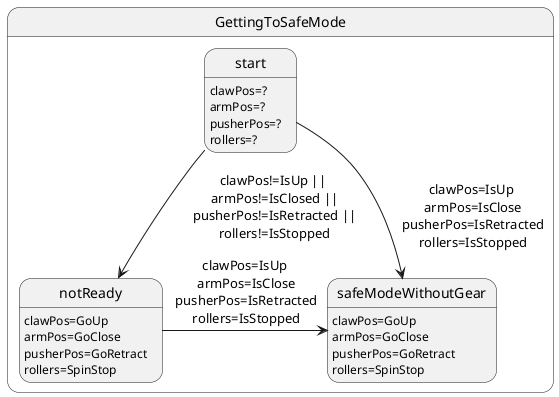 @startuml

''''' states

	state GettingToSafeMode {
	
	start : clawPos=?
	start : armPos=?
	start : pusherPos=?
	start : rollers=?
	
	notReady : clawPos=GoUp
	notReady : armPos=GoClose
	notReady : pusherPos=GoRetract
	notReady : rollers=SpinStop
	
	safeModeWithoutGear : clawPos=GoUp
	safeModeWithoutGear : armPos=GoClose
	safeModeWithoutGear : pusherPos=GoRetract
	safeModeWithoutGear : rollers=SpinStop
	
}

''''' transitions

start --> safeModeWithoutGear: clawPos=IsUp\n armPos=IsClose\n pusherPos=IsRetracted\n rollers=IsStopped

start -down-> notReady: clawPos!=IsUp ||\n armPos!=IsClosed ||\n pusherPos!=IsRetracted ||\n rollers!=IsStopped\n 

notReady -right-> safeModeWithoutGear: clawPos=IsUp\n armPos=IsClose\n pusherPos=IsRetracted\n rollers=IsStopped

@enduml
